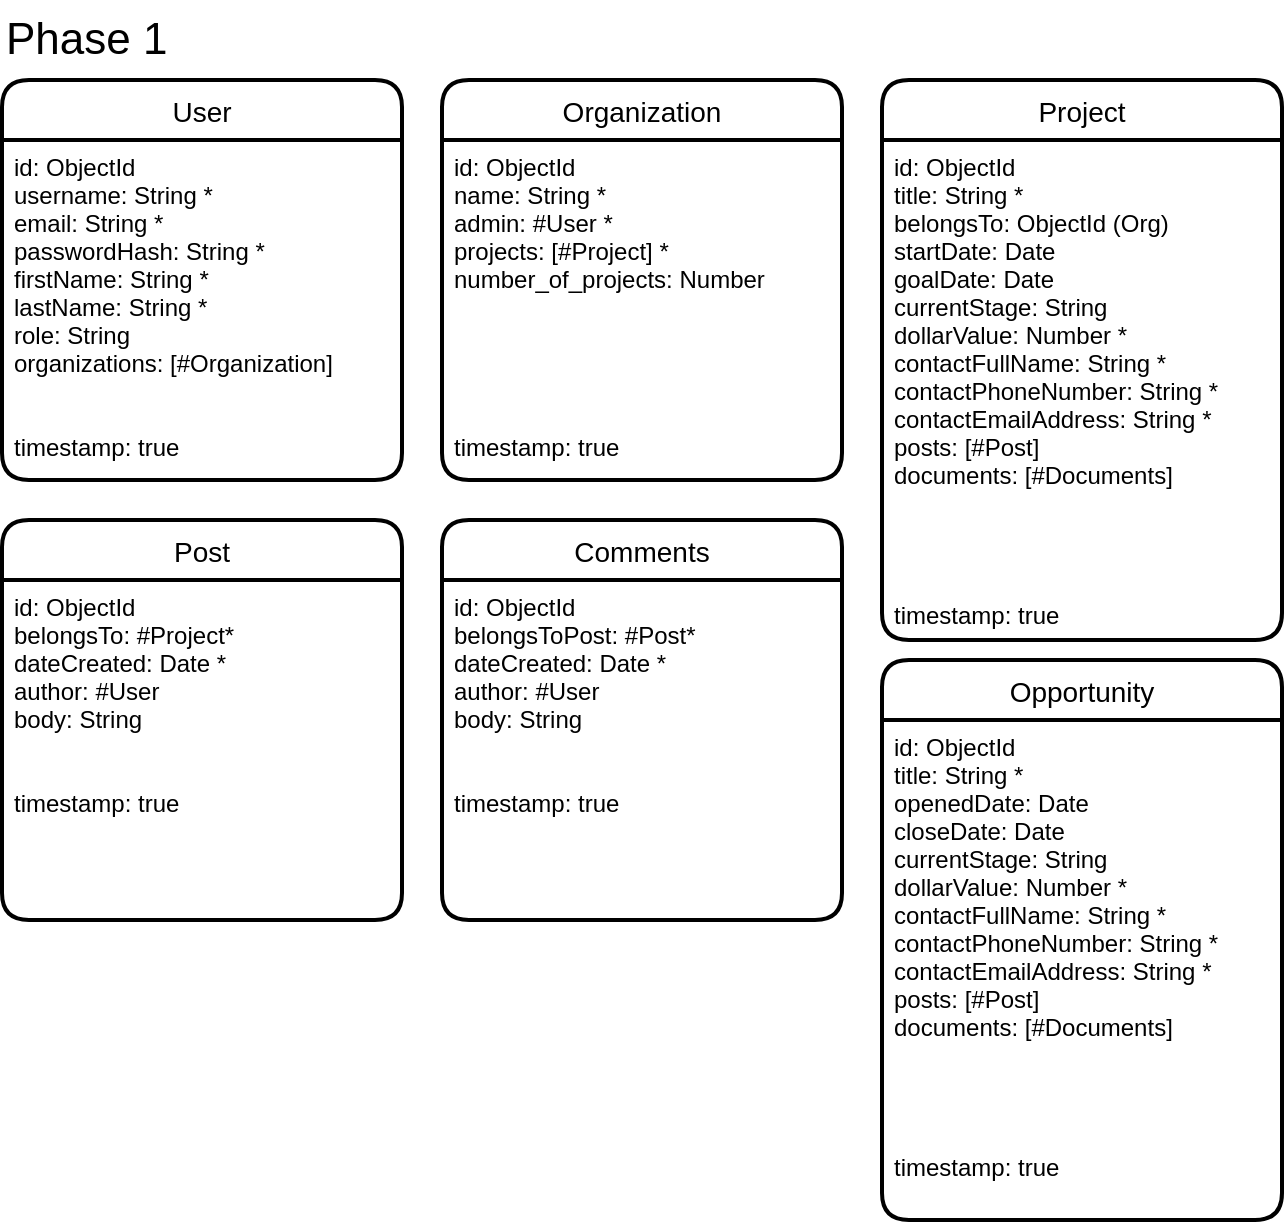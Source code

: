 <mxfile version="14.9.2" type="github">
  <diagram id="DzUIId4ll-ulbjkrfadN" name="Page-1">
    <mxGraphModel dx="571" dy="415" grid="1" gridSize="10" guides="1" tooltips="1" connect="1" arrows="1" fold="1" page="1" pageScale="1" pageWidth="850" pageHeight="1100" math="0" shadow="0">
      <root>
        <mxCell id="0" />
        <mxCell id="1" parent="0" />
        <mxCell id="I_L6hPFMJSKXvp4w5YZE-1" value="&lt;font style=&quot;font-size: 22px&quot;&gt;Phase 1&lt;/font&gt;" style="text;html=1;strokeColor=none;fillColor=none;align=left;verticalAlign=middle;whiteSpace=wrap;rounded=0;" parent="1" vertex="1">
          <mxGeometry x="40" width="150" height="40" as="geometry" />
        </mxCell>
        <mxCell id="I_L6hPFMJSKXvp4w5YZE-7" value="User" style="swimlane;childLayout=stackLayout;horizontal=1;startSize=30;horizontalStack=0;rounded=1;fontSize=14;fontStyle=0;strokeWidth=2;resizeParent=0;resizeLast=1;shadow=0;dashed=0;align=center;" parent="1" vertex="1">
          <mxGeometry x="40" y="40" width="200" height="200" as="geometry" />
        </mxCell>
        <mxCell id="I_L6hPFMJSKXvp4w5YZE-8" value="id: ObjectId&#xa;username: String *&#xa;email: String *&#xa;passwordHash: String *&#xa;firstName: String *&#xa;lastName: String *&#xa;role: String&#xa;organizations: [#Organization]&#xa;&#xa;&#xa;timestamp: true" style="align=left;strokeColor=none;fillColor=none;spacingLeft=4;fontSize=12;verticalAlign=top;resizable=0;rotatable=0;part=1;" parent="I_L6hPFMJSKXvp4w5YZE-7" vertex="1">
          <mxGeometry y="30" width="200" height="170" as="geometry" />
        </mxCell>
        <mxCell id="I_L6hPFMJSKXvp4w5YZE-9" value="Organization" style="swimlane;childLayout=stackLayout;horizontal=1;startSize=30;horizontalStack=0;rounded=1;fontSize=14;fontStyle=0;strokeWidth=2;resizeParent=0;resizeLast=1;shadow=0;dashed=0;align=center;" parent="1" vertex="1">
          <mxGeometry x="260" y="40" width="200" height="200" as="geometry" />
        </mxCell>
        <mxCell id="I_L6hPFMJSKXvp4w5YZE-10" value="id: ObjectId&#xa;name: String *&#xa;admin: #User *&#xa;projects: [#Project] *&#xa;number_of_projects: Number&#xa;&#xa;&#xa;&#xa;&#xa;&#xa;timestamp: true" style="align=left;strokeColor=none;fillColor=none;spacingLeft=4;fontSize=12;verticalAlign=top;resizable=0;rotatable=0;part=1;" parent="I_L6hPFMJSKXvp4w5YZE-9" vertex="1">
          <mxGeometry y="30" width="200" height="170" as="geometry" />
        </mxCell>
        <mxCell id="I_L6hPFMJSKXvp4w5YZE-16" value="Project" style="swimlane;childLayout=stackLayout;horizontal=1;startSize=30;horizontalStack=0;rounded=1;fontSize=14;fontStyle=0;strokeWidth=2;resizeParent=0;resizeLast=1;shadow=0;dashed=0;align=center;" parent="1" vertex="1">
          <mxGeometry x="480" y="40" width="200" height="280" as="geometry" />
        </mxCell>
        <mxCell id="I_L6hPFMJSKXvp4w5YZE-17" value="id: ObjectId&#xa;title: String *&#xa;belongsTo: ObjectId (Org)&#xa;startDate: Date&#xa;goalDate: Date&#xa;currentStage: String&#xa;dollarValue: Number *&#xa;contactFullName: String *&#xa;contactPhoneNumber: String *&#xa;contactEmailAddress: String *&#xa;posts: [#Post]&#xa;documents: [#Documents]&#xa;&#xa;&#xa;&#xa;&#xa;timestamp: true" style="align=left;strokeColor=none;fillColor=none;spacingLeft=4;fontSize=12;verticalAlign=top;resizable=0;rotatable=0;part=1;" parent="I_L6hPFMJSKXvp4w5YZE-16" vertex="1">
          <mxGeometry y="30" width="200" height="250" as="geometry" />
        </mxCell>
        <mxCell id="I_L6hPFMJSKXvp4w5YZE-18" value="Post" style="swimlane;childLayout=stackLayout;horizontal=1;startSize=30;horizontalStack=0;rounded=1;fontSize=14;fontStyle=0;strokeWidth=2;resizeParent=0;resizeLast=1;shadow=0;dashed=0;align=center;" parent="1" vertex="1">
          <mxGeometry x="40" y="260" width="200" height="200" as="geometry" />
        </mxCell>
        <mxCell id="I_L6hPFMJSKXvp4w5YZE-19" value="id: ObjectId&#xa;belongsTo: #Project*&#xa;dateCreated: Date *&#xa;author: #User&#xa;body: String&#xa;&#xa;&#xa;timestamp: true" style="align=left;strokeColor=none;fillColor=none;spacingLeft=4;fontSize=12;verticalAlign=top;resizable=0;rotatable=0;part=1;" parent="I_L6hPFMJSKXvp4w5YZE-18" vertex="1">
          <mxGeometry y="30" width="200" height="170" as="geometry" />
        </mxCell>
        <mxCell id="I_L6hPFMJSKXvp4w5YZE-20" value="Comments" style="swimlane;childLayout=stackLayout;horizontal=1;startSize=30;horizontalStack=0;rounded=1;fontSize=14;fontStyle=0;strokeWidth=2;resizeParent=0;resizeLast=1;shadow=0;dashed=0;align=center;" parent="1" vertex="1">
          <mxGeometry x="260" y="260" width="200" height="200" as="geometry" />
        </mxCell>
        <mxCell id="I_L6hPFMJSKXvp4w5YZE-21" value="id: ObjectId&#xa;belongsToPost: #Post*&#xa;dateCreated: Date *&#xa;author: #User&#xa;body: String&#xa;&#xa;&#xa;timestamp: true" style="align=left;strokeColor=none;fillColor=none;spacingLeft=4;fontSize=12;verticalAlign=top;resizable=0;rotatable=0;part=1;" parent="I_L6hPFMJSKXvp4w5YZE-20" vertex="1">
          <mxGeometry y="30" width="200" height="170" as="geometry" />
        </mxCell>
        <mxCell id="B4_hM_h811P-XngdZyrY-1" value="Opportunity" style="swimlane;childLayout=stackLayout;horizontal=1;startSize=30;horizontalStack=0;rounded=1;fontSize=14;fontStyle=0;strokeWidth=2;resizeParent=0;resizeLast=1;shadow=0;dashed=0;align=center;" vertex="1" parent="1">
          <mxGeometry x="480" y="330" width="200" height="280" as="geometry" />
        </mxCell>
        <mxCell id="B4_hM_h811P-XngdZyrY-2" value="id: ObjectId&#xa;title: String *&#xa;openedDate: Date&#xa;closeDate: Date&#xa;currentStage: String&#xa;dollarValue: Number *&#xa;contactFullName: String *&#xa;contactPhoneNumber: String *&#xa;contactEmailAddress: String *&#xa;posts: [#Post]&#xa;documents: [#Documents]&#xa;&#xa;&#xa;&#xa;&#xa;timestamp: true" style="align=left;strokeColor=none;fillColor=none;spacingLeft=4;fontSize=12;verticalAlign=top;resizable=0;rotatable=0;part=1;" vertex="1" parent="B4_hM_h811P-XngdZyrY-1">
          <mxGeometry y="30" width="200" height="250" as="geometry" />
        </mxCell>
      </root>
    </mxGraphModel>
  </diagram>
</mxfile>
